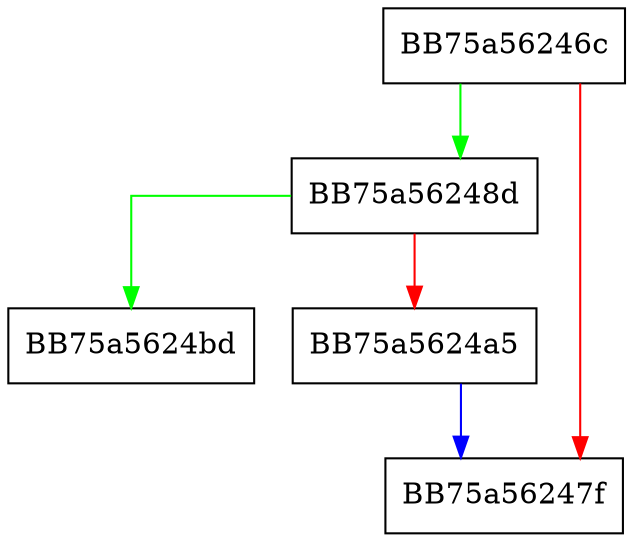 digraph luaZ_openspace {
  node [shape="box"];
  graph [splines=ortho];
  BB75a56246c -> BB75a56248d [color="green"];
  BB75a56246c -> BB75a56247f [color="red"];
  BB75a56248d -> BB75a5624bd [color="green"];
  BB75a56248d -> BB75a5624a5 [color="red"];
  BB75a5624a5 -> BB75a56247f [color="blue"];
}